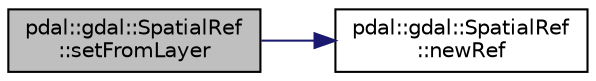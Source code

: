 digraph "pdal::gdal::SpatialRef::setFromLayer"
{
  edge [fontname="Helvetica",fontsize="10",labelfontname="Helvetica",labelfontsize="10"];
  node [fontname="Helvetica",fontsize="10",shape=record];
  rankdir="LR";
  Node1 [label="pdal::gdal::SpatialRef\l::setFromLayer",height=0.2,width=0.4,color="black", fillcolor="grey75", style="filled", fontcolor="black"];
  Node1 -> Node2 [color="midnightblue",fontsize="10",style="solid",fontname="Helvetica"];
  Node2 [label="pdal::gdal::SpatialRef\l::newRef",height=0.2,width=0.4,color="black", fillcolor="white", style="filled",URL="$classpdal_1_1gdal_1_1SpatialRef.html#a8f05965b54cf00f39186887598948d62"];
}

